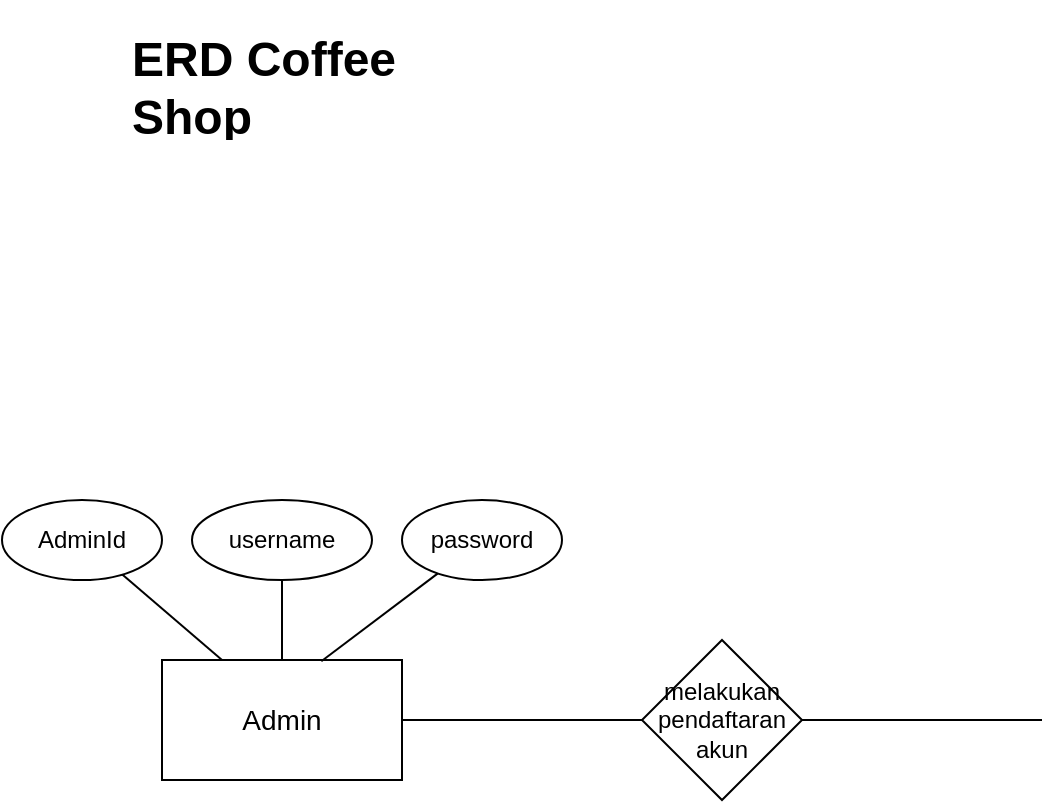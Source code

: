 <mxfile version="22.0.4" type="github">
  <diagram name="Page-1" id="IhKxiIeD-OfW2FYLo-AD">
    <mxGraphModel dx="1119" dy="660" grid="1" gridSize="10" guides="1" tooltips="1" connect="1" arrows="1" fold="1" page="1" pageScale="1" pageWidth="1169" pageHeight="827" math="0" shadow="0">
      <root>
        <mxCell id="0" />
        <mxCell id="1" parent="0" />
        <mxCell id="hgA3Jj-4t8EJrwO8SwAe-1" value="&lt;h1&gt;ERD Coffee Shop&lt;/h1&gt;" style="text;html=1;strokeColor=none;fillColor=none;spacing=5;spacingTop=-20;whiteSpace=wrap;overflow=hidden;rounded=0;" vertex="1" parent="1">
          <mxGeometry x="60" y="50" width="190" height="60" as="geometry" />
        </mxCell>
        <mxCell id="hgA3Jj-4t8EJrwO8SwAe-3" value="&lt;font style=&quot;font-size: 14px;&quot;&gt;Admin&lt;/font&gt;" style="rounded=0;whiteSpace=wrap;html=1;" vertex="1" parent="1">
          <mxGeometry x="80" y="370" width="120" height="60" as="geometry" />
        </mxCell>
        <mxCell id="hgA3Jj-4t8EJrwO8SwAe-4" value="" style="endArrow=none;html=1;rounded=0;exitX=0.664;exitY=0.011;exitDx=0;exitDy=0;exitPerimeter=0;" edge="1" parent="1" source="hgA3Jj-4t8EJrwO8SwAe-3" target="hgA3Jj-4t8EJrwO8SwAe-5">
          <mxGeometry width="50" height="50" relative="1" as="geometry">
            <mxPoint x="160" y="360" as="sourcePoint" />
            <mxPoint x="210" y="310" as="targetPoint" />
          </mxGeometry>
        </mxCell>
        <mxCell id="hgA3Jj-4t8EJrwO8SwAe-5" value="password" style="ellipse;whiteSpace=wrap;html=1;" vertex="1" parent="1">
          <mxGeometry x="200" y="290" width="80" height="40" as="geometry" />
        </mxCell>
        <mxCell id="hgA3Jj-4t8EJrwO8SwAe-7" value="username" style="ellipse;whiteSpace=wrap;html=1;" vertex="1" parent="1">
          <mxGeometry x="95" y="290" width="90" height="40" as="geometry" />
        </mxCell>
        <mxCell id="hgA3Jj-4t8EJrwO8SwAe-8" value="" style="endArrow=none;html=1;rounded=0;exitX=0.25;exitY=0;exitDx=0;exitDy=0;" edge="1" parent="1" source="hgA3Jj-4t8EJrwO8SwAe-3" target="hgA3Jj-4t8EJrwO8SwAe-9">
          <mxGeometry width="50" height="50" relative="1" as="geometry">
            <mxPoint x="95" y="360" as="sourcePoint" />
            <mxPoint x="40" y="320" as="targetPoint" />
          </mxGeometry>
        </mxCell>
        <mxCell id="hgA3Jj-4t8EJrwO8SwAe-9" value="AdminId" style="ellipse;whiteSpace=wrap;html=1;" vertex="1" parent="1">
          <mxGeometry y="290" width="80" height="40" as="geometry" />
        </mxCell>
        <mxCell id="hgA3Jj-4t8EJrwO8SwAe-10" value="" style="endArrow=none;html=1;rounded=0;" edge="1" parent="1" target="hgA3Jj-4t8EJrwO8SwAe-11">
          <mxGeometry width="50" height="50" relative="1" as="geometry">
            <mxPoint x="200" y="400" as="sourcePoint" />
            <mxPoint x="250" y="350" as="targetPoint" />
          </mxGeometry>
        </mxCell>
        <mxCell id="hgA3Jj-4t8EJrwO8SwAe-11" value="melakukan pendaftaran akun" style="rhombus;whiteSpace=wrap;html=1;" vertex="1" parent="1">
          <mxGeometry x="320" y="360" width="80" height="80" as="geometry" />
        </mxCell>
        <mxCell id="hgA3Jj-4t8EJrwO8SwAe-16" value="" style="endArrow=none;html=1;rounded=0;exitX=0.5;exitY=0;exitDx=0;exitDy=0;" edge="1" parent="1" source="hgA3Jj-4t8EJrwO8SwAe-3">
          <mxGeometry width="50" height="50" relative="1" as="geometry">
            <mxPoint x="90" y="380" as="sourcePoint" />
            <mxPoint x="140" y="330" as="targetPoint" />
          </mxGeometry>
        </mxCell>
        <mxCell id="hgA3Jj-4t8EJrwO8SwAe-17" value="" style="endArrow=none;html=1;rounded=0;" edge="1" parent="1">
          <mxGeometry width="50" height="50" relative="1" as="geometry">
            <mxPoint x="400" y="400" as="sourcePoint" />
            <mxPoint x="520" y="400" as="targetPoint" />
          </mxGeometry>
        </mxCell>
      </root>
    </mxGraphModel>
  </diagram>
</mxfile>
